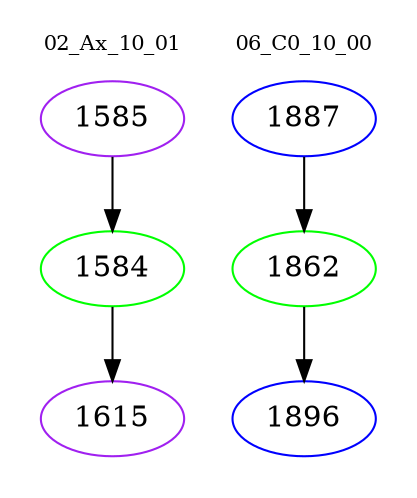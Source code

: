 digraph{
subgraph cluster_0 {
color = white
label = "02_Ax_10_01";
fontsize=10;
T0_1585 [label="1585", color="purple"]
T0_1585 -> T0_1584 [color="black"]
T0_1584 [label="1584", color="green"]
T0_1584 -> T0_1615 [color="black"]
T0_1615 [label="1615", color="purple"]
}
subgraph cluster_1 {
color = white
label = "06_C0_10_00";
fontsize=10;
T1_1887 [label="1887", color="blue"]
T1_1887 -> T1_1862 [color="black"]
T1_1862 [label="1862", color="green"]
T1_1862 -> T1_1896 [color="black"]
T1_1896 [label="1896", color="blue"]
}
}
